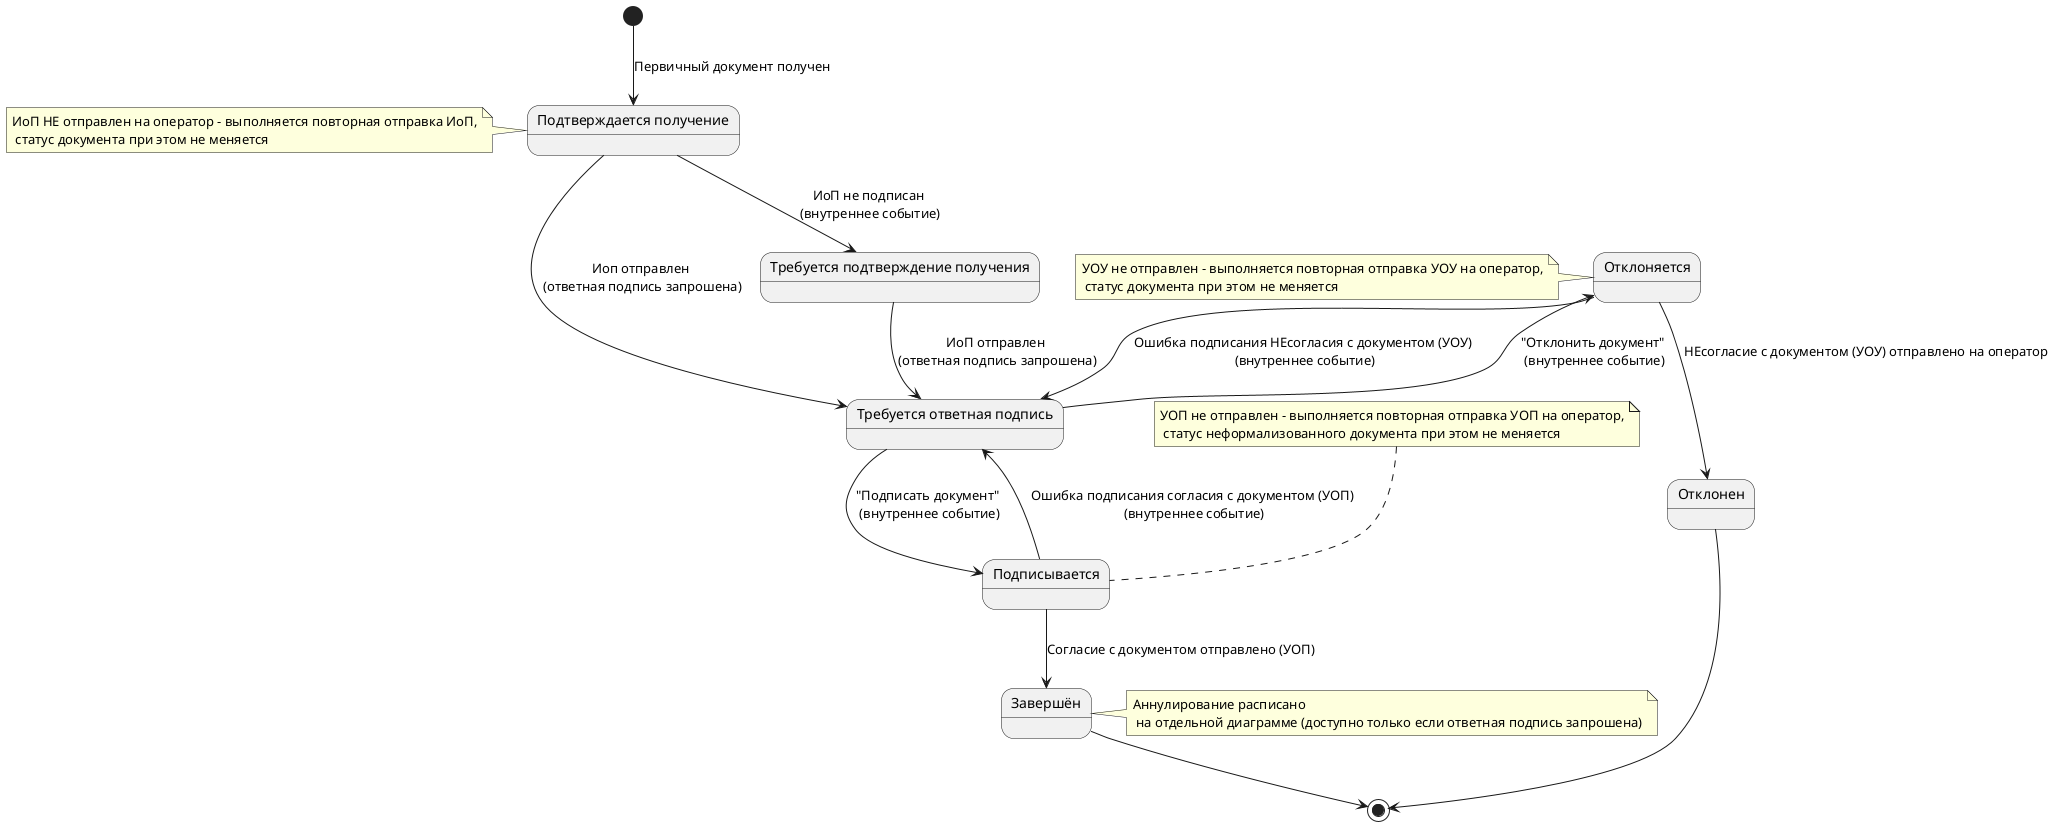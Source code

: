 @startuml Docflows 23 incoming (SignatureRequired) StateMachine

state "Подтверждается получение" as ConfirmedReceiving
state "Требуется подтверждение получения" as RequiredDeliveryConfirmation
state "Требуется ответная подпись" as ResponseSignatureRequired
state "Подписывается" as Signing
state "Отклонен" as Rejected
state "Отклоняется" as Rejection
state "Завершён" as Completed

[*] --> ConfirmedReceiving : Первичный документ получен
ConfirmedReceiving --> RequiredDeliveryConfirmation : ИоП не подписан \n(внутреннее событие)
ConfirmedReceiving --> ResponseSignatureRequired : Иоп отправлен \n(ответная подпись запрошена)
RequiredDeliveryConfirmation --> ResponseSignatureRequired : ИоП отправлен \n(ответная подпись запрошена)
Completed --> [*]

ResponseSignatureRequired --> Signing :"Подписать документ" \n(внутреннее событие)
Signing --> ResponseSignatureRequired : Ошибка подписания согласия с документом (УОП) \n(внутреннее событие)
Signing --> Completed : Согласие с документом отправлено (УОП)

ResponseSignatureRequired --> Rejection : "Отклонить документ" \n(внутреннее событие)
Rejection --> ResponseSignatureRequired : Ошибка подписания НЕсогласия с документом (УОУ) \n(внутреннее событие)
Rejection --> Rejected : НЕсогласие с документом (УОУ) отправлено на оператор 
Rejected --> [*]

note right of Completed : Аннулирование расписано \n на отдельной диаграмме (доступно только если ответная подпись запрошена)
note top of Signing : УОП не отправлен - выполняется повторная отправка УОП на оператор,\n статус неформализованного документа при этом не меняется 
note left of Rejection : УОУ не отправлен - выполняется повторная отправка УОУ на оператор,\n статус документа при этом не меняется
note left of ConfirmedReceiving : ИоП НЕ отправлен на оператор - выполняется повторная отправка ИоП,\n статус документа при этом не меняется 

@enduml